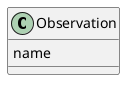 {
  "sha1": "uy63u2w9vjciq43z4mzhz6ujztcl11",
  "insertion": {
    "when": "2024-06-04T17:28:46.864Z",
    "user": "plantuml@gmail.com"
  }
}
@startuml

class Observation {
 name[[[http://field]]]
}
url of Observation is [[http://class]]

@enduml

